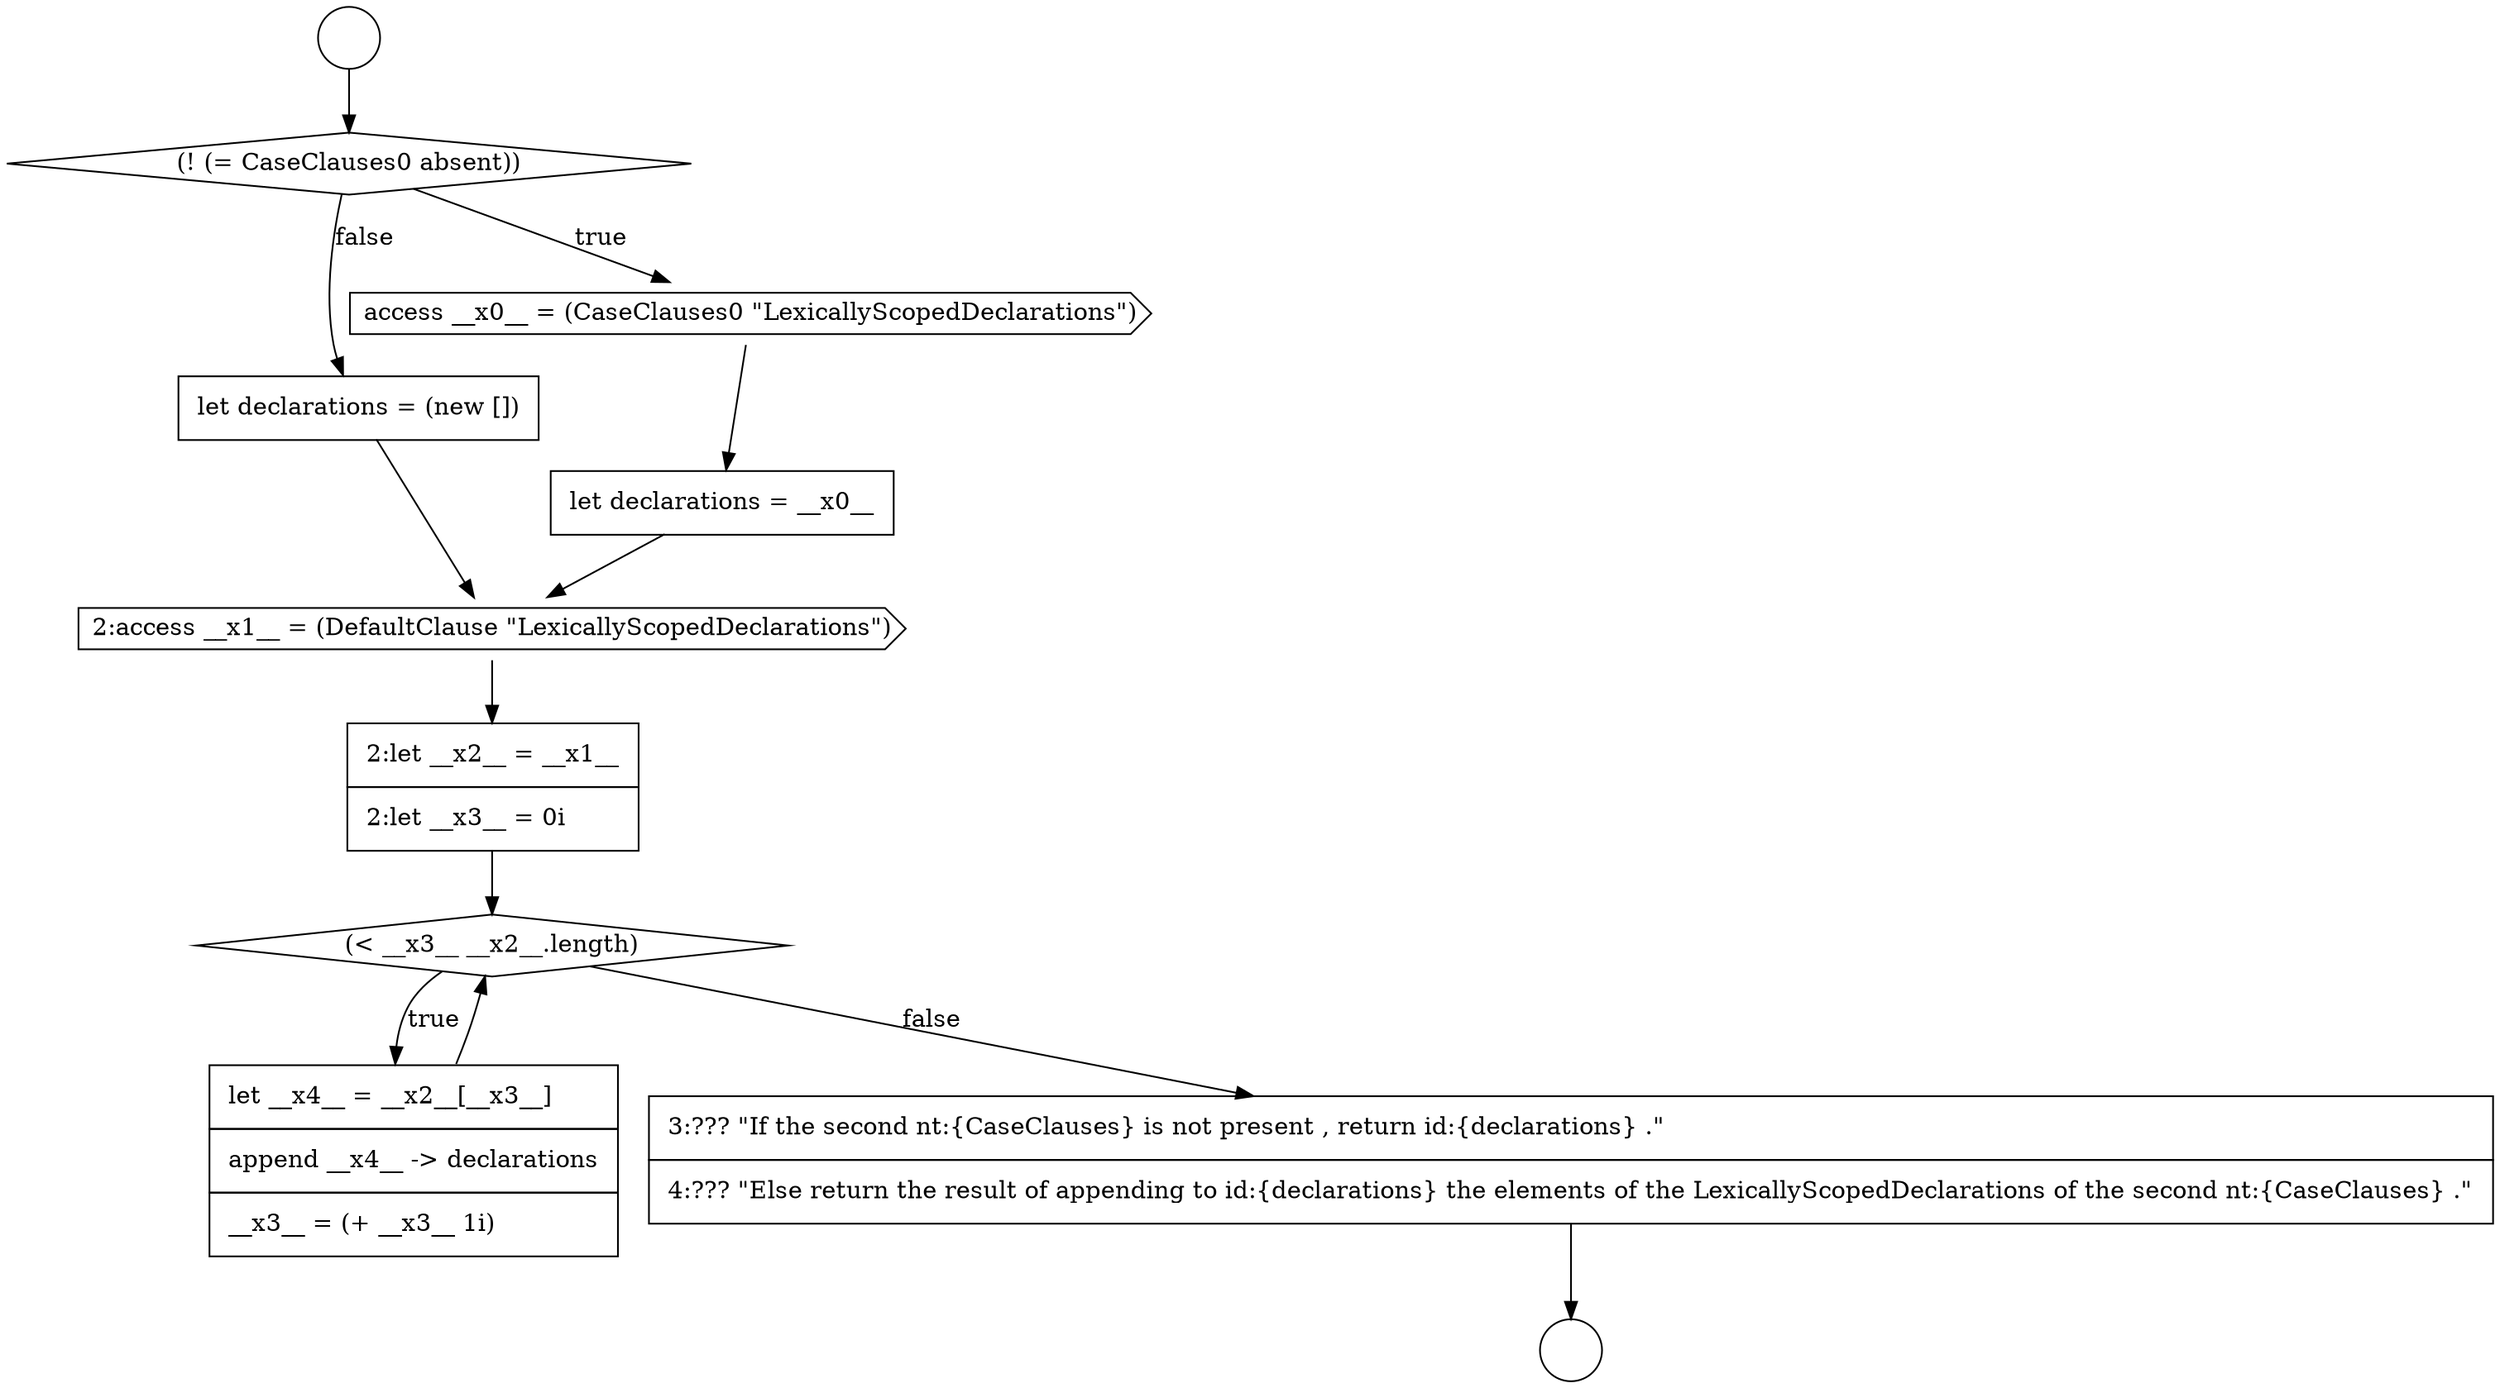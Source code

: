 digraph {
  node6986 [shape=circle label=" " color="black" fillcolor="white" style=filled]
  node6996 [shape=none, margin=0, label=<<font color="black">
    <table border="0" cellborder="1" cellspacing="0" cellpadding="10">
      <tr><td align="left">3:??? &quot;If the second nt:{CaseClauses} is not present , return id:{declarations} .&quot;</td></tr>
      <tr><td align="left">4:??? &quot;Else return the result of appending to id:{declarations} the elements of the LexicallyScopedDeclarations of the second nt:{CaseClauses} .&quot;</td></tr>
    </table>
  </font>> color="black" fillcolor="white" style=filled]
  node6987 [shape=circle label=" " color="black" fillcolor="white" style=filled]
  node6990 [shape=none, margin=0, label=<<font color="black">
    <table border="0" cellborder="1" cellspacing="0" cellpadding="10">
      <tr><td align="left">let declarations = __x0__</td></tr>
    </table>
  </font>> color="black" fillcolor="white" style=filled]
  node6995 [shape=none, margin=0, label=<<font color="black">
    <table border="0" cellborder="1" cellspacing="0" cellpadding="10">
      <tr><td align="left">let __x4__ = __x2__[__x3__]</td></tr>
      <tr><td align="left">append __x4__ -&gt; declarations</td></tr>
      <tr><td align="left">__x3__ = (+ __x3__ 1i)</td></tr>
    </table>
  </font>> color="black" fillcolor="white" style=filled]
  node6988 [shape=diamond, label=<<font color="black">(! (= CaseClauses0 absent))</font>> color="black" fillcolor="white" style=filled]
  node6991 [shape=none, margin=0, label=<<font color="black">
    <table border="0" cellborder="1" cellspacing="0" cellpadding="10">
      <tr><td align="left">let declarations = (new [])</td></tr>
    </table>
  </font>> color="black" fillcolor="white" style=filled]
  node6989 [shape=cds, label=<<font color="black">access __x0__ = (CaseClauses0 &quot;LexicallyScopedDeclarations&quot;)</font>> color="black" fillcolor="white" style=filled]
  node6994 [shape=diamond, label=<<font color="black">(&lt; __x3__ __x2__.length)</font>> color="black" fillcolor="white" style=filled]
  node6992 [shape=cds, label=<<font color="black">2:access __x1__ = (DefaultClause &quot;LexicallyScopedDeclarations&quot;)</font>> color="black" fillcolor="white" style=filled]
  node6993 [shape=none, margin=0, label=<<font color="black">
    <table border="0" cellborder="1" cellspacing="0" cellpadding="10">
      <tr><td align="left">2:let __x2__ = __x1__</td></tr>
      <tr><td align="left">2:let __x3__ = 0i</td></tr>
    </table>
  </font>> color="black" fillcolor="white" style=filled]
  node6993 -> node6994 [ color="black"]
  node6996 -> node6987 [ color="black"]
  node6995 -> node6994 [ color="black"]
  node6986 -> node6988 [ color="black"]
  node6989 -> node6990 [ color="black"]
  node6994 -> node6995 [label=<<font color="black">true</font>> color="black"]
  node6994 -> node6996 [label=<<font color="black">false</font>> color="black"]
  node6991 -> node6992 [ color="black"]
  node6988 -> node6989 [label=<<font color="black">true</font>> color="black"]
  node6988 -> node6991 [label=<<font color="black">false</font>> color="black"]
  node6992 -> node6993 [ color="black"]
  node6990 -> node6992 [ color="black"]
}
